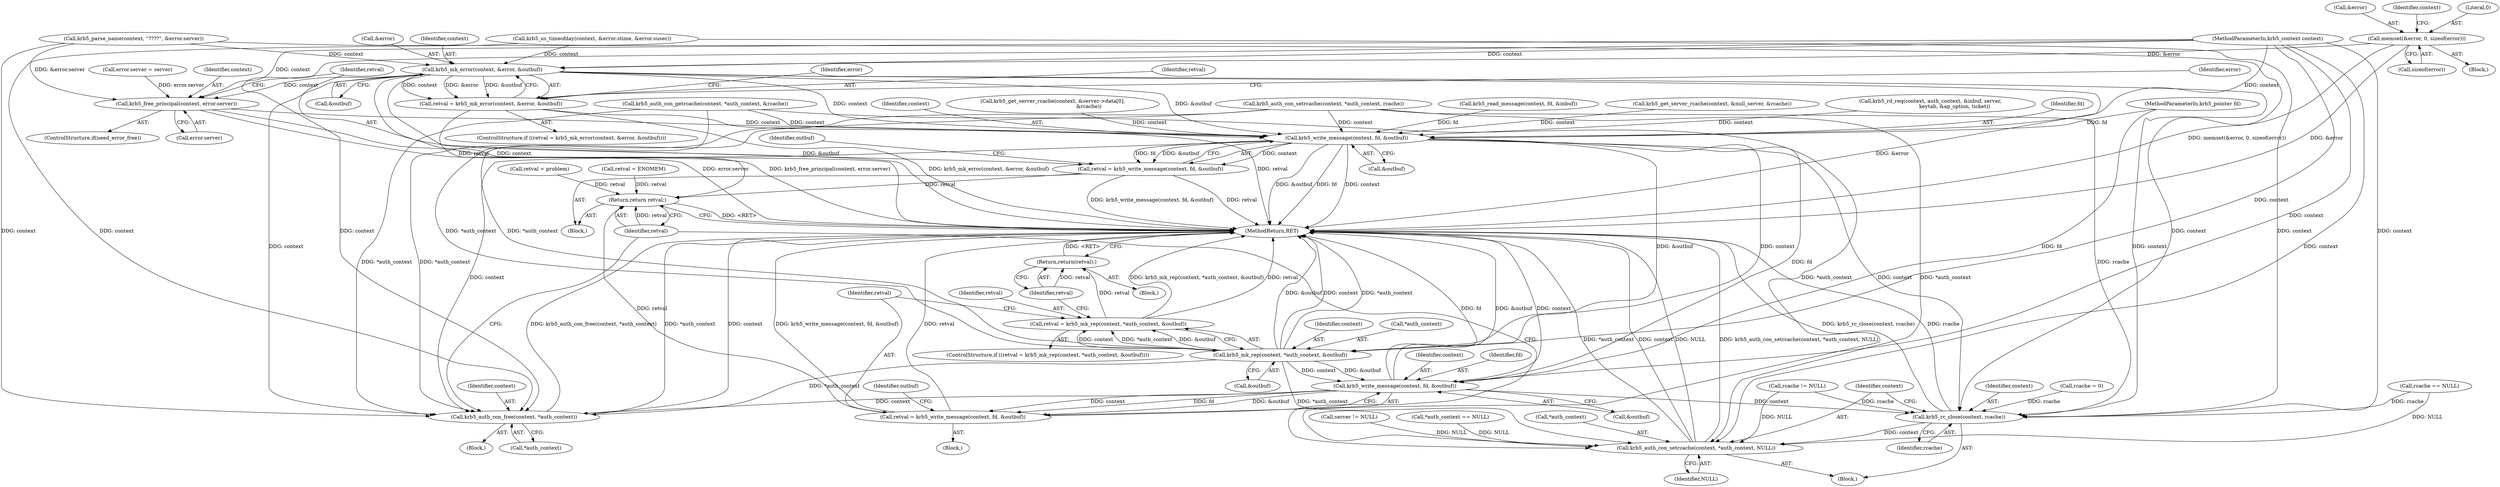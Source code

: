 digraph "0_krb5_102bb6ebf20f9174130c85c3b052ae104e5073ec_0@API" {
"1000409" [label="(Call,memset(&error, 0, sizeof(error)))"];
"1000501" [label="(Call,krb5_mk_error(context, &error, &outbuf))"];
"1000499" [label="(Call,retval = krb5_mk_error(context, &error, &outbuf))"];
"1000618" [label="(Return,return retval;)"];
"1000523" [label="(Call,krb5_free_principal(context, error.server))"];
"1000542" [label="(Call,krb5_write_message(context, fd, &outbuf))"];
"1000540" [label="(Call,retval = krb5_write_message(context, fd, &outbuf))"];
"1000571" [label="(Call,krb5_mk_rep(context, *auth_context, &outbuf))"];
"1000569" [label="(Call,retval = krb5_mk_rep(context, *auth_context, &outbuf))"];
"1000578" [label="(Return,return(retval);)"];
"1000582" [label="(Call,krb5_write_message(context, fd, &outbuf))"];
"1000580" [label="(Call,retval = krb5_write_message(context, fd, &outbuf))"];
"1000598" [label="(Call,krb5_auth_con_free(context, *auth_context))"];
"1000610" [label="(Call,krb5_rc_close(context, rcache))"];
"1000613" [label="(Call,krb5_auth_con_setrcache(context, *auth_context, NULL))"];
"1000556" [label="(Call,retval = problem)"];
"1000324" [label="(Call,rcache == NULL)"];
"1000365" [label="(Call,krb5_get_server_rcache(context, &null_server, &rcache))"];
"1000542" [label="(Call,krb5_write_message(context, fd, &outbuf))"];
"1000494" [label="(Call,retval = ENOMEM)"];
"1000571" [label="(Call,krb5_mk_rep(context, *auth_context, &outbuf))"];
"1000580" [label="(Call,retval = krb5_write_message(context, fd, &outbuf))"];
"1000502" [label="(Identifier,context)"];
"1000117" [label="(MethodParameterIn,krb5_pointer fd)"];
"1000620" [label="(MethodReturn,RET)"];
"1000600" [label="(Call,*auth_context)"];
"1000611" [label="(Identifier,context)"];
"1000410" [label="(Call,&error)"];
"1000583" [label="(Identifier,context)"];
"1000288" [label="(Call,krb5_read_message(context, fd, &inbuf))"];
"1000545" [label="(Call,&outbuf)"];
"1000498" [label="(ControlStructure,if ((retval = krb5_mk_error(context, &error, &outbuf))))"];
"1000115" [label="(MethodParameterIn,krb5_context context)"];
"1000525" [label="(Call,error.server)"];
"1000579" [label="(Identifier,retval)"];
"1000599" [label="(Identifier,context)"];
"1000585" [label="(Call,&outbuf)"];
"1000569" [label="(Call,retval = krb5_mk_rep(context, *auth_context, &outbuf))"];
"1000578" [label="(Return,return(retval);)"];
"1000597" [label="(Block,)"];
"1000413" [label="(Call,sizeof(error))"];
"1000124" [label="(Block,)"];
"1000570" [label="(Identifier,retval)"];
"1000511" [label="(Identifier,error)"];
"1000135" [label="(Call,rcache = 0)"];
"1000500" [label="(Identifier,retval)"];
"1000582" [label="(Call,krb5_write_message(context, fd, &outbuf))"];
"1000376" [label="(Call,krb5_auth_con_setrcache(context, *auth_context, rcache))"];
"1000573" [label="(Call,*auth_context)"];
"1000427" [label="(Call,error.server = server)"];
"1000541" [label="(Identifier,retval)"];
"1000406" [label="(Block,)"];
"1000390" [label="(Call,krb5_rd_req(context, auth_context, &inbuf, server,\n                              keytab, &ap_option, ticket))"];
"1000540" [label="(Call,retval = krb5_write_message(context, fd, &outbuf))"];
"1000575" [label="(Call,&outbuf)"];
"1000610" [label="(Call,krb5_rc_close(context, rcache))"];
"1000568" [label="(ControlStructure,if ((retval = krb5_mk_rep(context, *auth_context, &outbuf))))"];
"1000581" [label="(Identifier,retval)"];
"1000577" [label="(Block,)"];
"1000505" [label="(Call,&outbuf)"];
"1000524" [label="(Identifier,context)"];
"1000499" [label="(Call,retval = krb5_mk_error(context, &error, &outbuf))"];
"1000618" [label="(Return,return retval;)"];
"1000598" [label="(Call,krb5_auth_con_free(context, *auth_context))"];
"1000544" [label="(Identifier,fd)"];
"1000614" [label="(Identifier,context)"];
"1000606" [label="(Call,rcache != NULL)"];
"1000617" [label="(Identifier,NULL)"];
"1000415" [label="(Call,krb5_us_timeofday(context, &error.stime, &error.susec))"];
"1000501" [label="(Call,krb5_mk_error(context, &error, &outbuf))"];
"1000543" [label="(Identifier,context)"];
"1000341" [label="(Call,krb5_get_server_rcache(context, &server->data[0],\n                                             &rcache))"];
"1000609" [label="(Block,)"];
"1000612" [label="(Identifier,rcache)"];
"1000330" [label="(Call,server != NULL)"];
"1000518" [label="(Identifier,error)"];
"1000296" [label="(Call,*auth_context == NULL)"];
"1000584" [label="(Identifier,fd)"];
"1000523" [label="(Call,krb5_free_principal(context, error.server))"];
"1000613" [label="(Call,krb5_auth_con_setrcache(context, *auth_context, NULL))"];
"1000436" [label="(Call,krb5_parse_name(context, \"????\", &error.server))"];
"1000572" [label="(Identifier,context)"];
"1000416" [label="(Identifier,context)"];
"1000412" [label="(Literal,0)"];
"1000521" [label="(ControlStructure,if(need_error_free))"];
"1000409" [label="(Call,memset(&error, 0, sizeof(error)))"];
"1000314" [label="(Call,krb5_auth_con_getrcache(context, *auth_context, &rcache))"];
"1000549" [label="(Identifier,outbuf)"];
"1000567" [label="(Block,)"];
"1000619" [label="(Identifier,retval)"];
"1000589" [label="(Identifier,outbuf)"];
"1000503" [label="(Call,&error)"];
"1000615" [label="(Call,*auth_context)"];
"1000409" -> "1000406"  [label="AST: "];
"1000409" -> "1000413"  [label="CFG: "];
"1000410" -> "1000409"  [label="AST: "];
"1000412" -> "1000409"  [label="AST: "];
"1000413" -> "1000409"  [label="AST: "];
"1000416" -> "1000409"  [label="CFG: "];
"1000409" -> "1000620"  [label="DDG: memset(&error, 0, sizeof(error))"];
"1000409" -> "1000620"  [label="DDG: &error"];
"1000409" -> "1000501"  [label="DDG: &error"];
"1000501" -> "1000499"  [label="AST: "];
"1000501" -> "1000505"  [label="CFG: "];
"1000502" -> "1000501"  [label="AST: "];
"1000503" -> "1000501"  [label="AST: "];
"1000505" -> "1000501"  [label="AST: "];
"1000499" -> "1000501"  [label="CFG: "];
"1000501" -> "1000620"  [label="DDG: &error"];
"1000501" -> "1000620"  [label="DDG: context"];
"1000501" -> "1000620"  [label="DDG: &outbuf"];
"1000501" -> "1000499"  [label="DDG: context"];
"1000501" -> "1000499"  [label="DDG: &error"];
"1000501" -> "1000499"  [label="DDG: &outbuf"];
"1000436" -> "1000501"  [label="DDG: context"];
"1000415" -> "1000501"  [label="DDG: context"];
"1000115" -> "1000501"  [label="DDG: context"];
"1000501" -> "1000523"  [label="DDG: context"];
"1000501" -> "1000542"  [label="DDG: context"];
"1000501" -> "1000542"  [label="DDG: &outbuf"];
"1000501" -> "1000598"  [label="DDG: context"];
"1000501" -> "1000610"  [label="DDG: context"];
"1000499" -> "1000498"  [label="AST: "];
"1000500" -> "1000499"  [label="AST: "];
"1000511" -> "1000499"  [label="CFG: "];
"1000518" -> "1000499"  [label="CFG: "];
"1000499" -> "1000620"  [label="DDG: retval"];
"1000499" -> "1000620"  [label="DDG: krb5_mk_error(context, &error, &outbuf)"];
"1000499" -> "1000618"  [label="DDG: retval"];
"1000618" -> "1000124"  [label="AST: "];
"1000618" -> "1000619"  [label="CFG: "];
"1000619" -> "1000618"  [label="AST: "];
"1000620" -> "1000618"  [label="CFG: "];
"1000618" -> "1000620"  [label="DDG: <RET>"];
"1000619" -> "1000618"  [label="DDG: retval"];
"1000556" -> "1000618"  [label="DDG: retval"];
"1000494" -> "1000618"  [label="DDG: retval"];
"1000580" -> "1000618"  [label="DDG: retval"];
"1000540" -> "1000618"  [label="DDG: retval"];
"1000523" -> "1000521"  [label="AST: "];
"1000523" -> "1000525"  [label="CFG: "];
"1000524" -> "1000523"  [label="AST: "];
"1000525" -> "1000523"  [label="AST: "];
"1000541" -> "1000523"  [label="CFG: "];
"1000523" -> "1000620"  [label="DDG: error.server"];
"1000523" -> "1000620"  [label="DDG: krb5_free_principal(context, error.server)"];
"1000115" -> "1000523"  [label="DDG: context"];
"1000427" -> "1000523"  [label="DDG: error.server"];
"1000436" -> "1000523"  [label="DDG: &error.server"];
"1000523" -> "1000542"  [label="DDG: context"];
"1000542" -> "1000540"  [label="AST: "];
"1000542" -> "1000545"  [label="CFG: "];
"1000543" -> "1000542"  [label="AST: "];
"1000544" -> "1000542"  [label="AST: "];
"1000545" -> "1000542"  [label="AST: "];
"1000540" -> "1000542"  [label="CFG: "];
"1000542" -> "1000620"  [label="DDG: context"];
"1000542" -> "1000620"  [label="DDG: &outbuf"];
"1000542" -> "1000620"  [label="DDG: fd"];
"1000542" -> "1000540"  [label="DDG: context"];
"1000542" -> "1000540"  [label="DDG: fd"];
"1000542" -> "1000540"  [label="DDG: &outbuf"];
"1000376" -> "1000542"  [label="DDG: context"];
"1000314" -> "1000542"  [label="DDG: context"];
"1000341" -> "1000542"  [label="DDG: context"];
"1000365" -> "1000542"  [label="DDG: context"];
"1000390" -> "1000542"  [label="DDG: context"];
"1000115" -> "1000542"  [label="DDG: context"];
"1000288" -> "1000542"  [label="DDG: fd"];
"1000117" -> "1000542"  [label="DDG: fd"];
"1000542" -> "1000571"  [label="DDG: context"];
"1000542" -> "1000571"  [label="DDG: &outbuf"];
"1000542" -> "1000582"  [label="DDG: fd"];
"1000542" -> "1000598"  [label="DDG: context"];
"1000542" -> "1000610"  [label="DDG: context"];
"1000540" -> "1000124"  [label="AST: "];
"1000541" -> "1000540"  [label="AST: "];
"1000549" -> "1000540"  [label="CFG: "];
"1000540" -> "1000620"  [label="DDG: krb5_write_message(context, fd, &outbuf)"];
"1000540" -> "1000620"  [label="DDG: retval"];
"1000571" -> "1000569"  [label="AST: "];
"1000571" -> "1000575"  [label="CFG: "];
"1000572" -> "1000571"  [label="AST: "];
"1000573" -> "1000571"  [label="AST: "];
"1000575" -> "1000571"  [label="AST: "];
"1000569" -> "1000571"  [label="CFG: "];
"1000571" -> "1000620"  [label="DDG: &outbuf"];
"1000571" -> "1000620"  [label="DDG: context"];
"1000571" -> "1000620"  [label="DDG: *auth_context"];
"1000571" -> "1000569"  [label="DDG: context"];
"1000571" -> "1000569"  [label="DDG: *auth_context"];
"1000571" -> "1000569"  [label="DDG: &outbuf"];
"1000115" -> "1000571"  [label="DDG: context"];
"1000314" -> "1000571"  [label="DDG: *auth_context"];
"1000376" -> "1000571"  [label="DDG: *auth_context"];
"1000571" -> "1000582"  [label="DDG: context"];
"1000571" -> "1000582"  [label="DDG: &outbuf"];
"1000571" -> "1000598"  [label="DDG: *auth_context"];
"1000571" -> "1000613"  [label="DDG: *auth_context"];
"1000569" -> "1000568"  [label="AST: "];
"1000570" -> "1000569"  [label="AST: "];
"1000579" -> "1000569"  [label="CFG: "];
"1000581" -> "1000569"  [label="CFG: "];
"1000569" -> "1000620"  [label="DDG: krb5_mk_rep(context, *auth_context, &outbuf)"];
"1000569" -> "1000620"  [label="DDG: retval"];
"1000569" -> "1000578"  [label="DDG: retval"];
"1000578" -> "1000577"  [label="AST: "];
"1000578" -> "1000579"  [label="CFG: "];
"1000579" -> "1000578"  [label="AST: "];
"1000620" -> "1000578"  [label="CFG: "];
"1000578" -> "1000620"  [label="DDG: <RET>"];
"1000579" -> "1000578"  [label="DDG: retval"];
"1000582" -> "1000580"  [label="AST: "];
"1000582" -> "1000585"  [label="CFG: "];
"1000583" -> "1000582"  [label="AST: "];
"1000584" -> "1000582"  [label="AST: "];
"1000585" -> "1000582"  [label="AST: "];
"1000580" -> "1000582"  [label="CFG: "];
"1000582" -> "1000620"  [label="DDG: context"];
"1000582" -> "1000620"  [label="DDG: fd"];
"1000582" -> "1000620"  [label="DDG: &outbuf"];
"1000582" -> "1000580"  [label="DDG: context"];
"1000582" -> "1000580"  [label="DDG: fd"];
"1000582" -> "1000580"  [label="DDG: &outbuf"];
"1000115" -> "1000582"  [label="DDG: context"];
"1000117" -> "1000582"  [label="DDG: fd"];
"1000582" -> "1000598"  [label="DDG: context"];
"1000582" -> "1000610"  [label="DDG: context"];
"1000580" -> "1000567"  [label="AST: "];
"1000581" -> "1000580"  [label="AST: "];
"1000589" -> "1000580"  [label="CFG: "];
"1000580" -> "1000620"  [label="DDG: krb5_write_message(context, fd, &outbuf)"];
"1000580" -> "1000620"  [label="DDG: retval"];
"1000598" -> "1000597"  [label="AST: "];
"1000598" -> "1000600"  [label="CFG: "];
"1000599" -> "1000598"  [label="AST: "];
"1000600" -> "1000598"  [label="AST: "];
"1000619" -> "1000598"  [label="CFG: "];
"1000598" -> "1000620"  [label="DDG: context"];
"1000598" -> "1000620"  [label="DDG: krb5_auth_con_free(context, *auth_context)"];
"1000598" -> "1000620"  [label="DDG: *auth_context"];
"1000436" -> "1000598"  [label="DDG: context"];
"1000415" -> "1000598"  [label="DDG: context"];
"1000115" -> "1000598"  [label="DDG: context"];
"1000314" -> "1000598"  [label="DDG: *auth_context"];
"1000376" -> "1000598"  [label="DDG: *auth_context"];
"1000610" -> "1000609"  [label="AST: "];
"1000610" -> "1000612"  [label="CFG: "];
"1000611" -> "1000610"  [label="AST: "];
"1000612" -> "1000610"  [label="AST: "];
"1000614" -> "1000610"  [label="CFG: "];
"1000610" -> "1000620"  [label="DDG: krb5_rc_close(context, rcache)"];
"1000610" -> "1000620"  [label="DDG: rcache"];
"1000436" -> "1000610"  [label="DDG: context"];
"1000415" -> "1000610"  [label="DDG: context"];
"1000115" -> "1000610"  [label="DDG: context"];
"1000606" -> "1000610"  [label="DDG: rcache"];
"1000376" -> "1000610"  [label="DDG: rcache"];
"1000324" -> "1000610"  [label="DDG: rcache"];
"1000135" -> "1000610"  [label="DDG: rcache"];
"1000610" -> "1000613"  [label="DDG: context"];
"1000613" -> "1000609"  [label="AST: "];
"1000613" -> "1000617"  [label="CFG: "];
"1000614" -> "1000613"  [label="AST: "];
"1000615" -> "1000613"  [label="AST: "];
"1000617" -> "1000613"  [label="AST: "];
"1000619" -> "1000613"  [label="CFG: "];
"1000613" -> "1000620"  [label="DDG: context"];
"1000613" -> "1000620"  [label="DDG: NULL"];
"1000613" -> "1000620"  [label="DDG: krb5_auth_con_setrcache(context, *auth_context, NULL)"];
"1000613" -> "1000620"  [label="DDG: *auth_context"];
"1000115" -> "1000613"  [label="DDG: context"];
"1000314" -> "1000613"  [label="DDG: *auth_context"];
"1000376" -> "1000613"  [label="DDG: *auth_context"];
"1000324" -> "1000613"  [label="DDG: NULL"];
"1000296" -> "1000613"  [label="DDG: NULL"];
"1000606" -> "1000613"  [label="DDG: NULL"];
"1000330" -> "1000613"  [label="DDG: NULL"];
}
